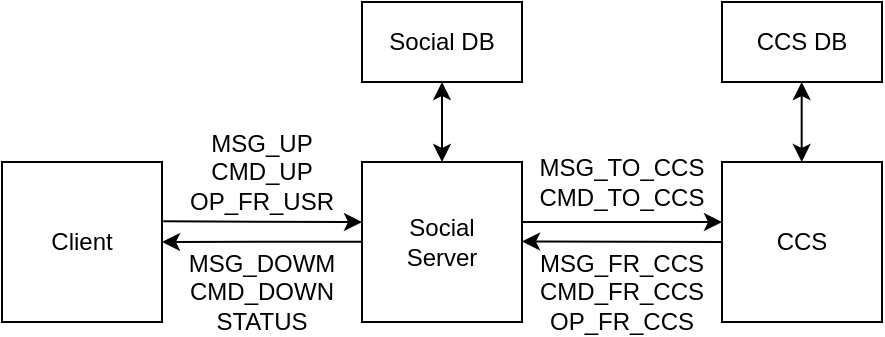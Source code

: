 <mxfile version="20.4.0" type="github">
  <diagram id="xLSGCzur9zV1VgXNIwuC" name="Page-1">
    <mxGraphModel dx="682" dy="358" grid="1" gridSize="10" guides="1" tooltips="1" connect="1" arrows="1" fold="1" page="1" pageScale="1" pageWidth="827" pageHeight="1169" math="0" shadow="0">
      <root>
        <mxCell id="0" />
        <mxCell id="1" parent="0" />
        <mxCell id="WM6Nzwi_wW7RPnbso1bx-8" value="" style="rounded=0;whiteSpace=wrap;html=1;" vertex="1" parent="1">
          <mxGeometry x="140" y="160" width="80" height="80" as="geometry" />
        </mxCell>
        <mxCell id="WM6Nzwi_wW7RPnbso1bx-1" value="" style="rounded=0;whiteSpace=wrap;html=1;" vertex="1" parent="1">
          <mxGeometry x="320" y="160" width="80" height="80" as="geometry" />
        </mxCell>
        <mxCell id="WM6Nzwi_wW7RPnbso1bx-2" value="Social Server" style="text;html=1;strokeColor=none;fillColor=none;align=center;verticalAlign=middle;whiteSpace=wrap;rounded=0;" vertex="1" parent="1">
          <mxGeometry x="330" y="185" width="60" height="30" as="geometry" />
        </mxCell>
        <mxCell id="WM6Nzwi_wW7RPnbso1bx-4" value="" style="rounded=0;whiteSpace=wrap;html=1;" vertex="1" parent="1">
          <mxGeometry x="500" y="160" width="80" height="80" as="geometry" />
        </mxCell>
        <mxCell id="WM6Nzwi_wW7RPnbso1bx-5" value="CCS" style="text;html=1;strokeColor=none;fillColor=none;align=center;verticalAlign=middle;whiteSpace=wrap;rounded=0;" vertex="1" parent="1">
          <mxGeometry x="510" y="185" width="60" height="30" as="geometry" />
        </mxCell>
        <mxCell id="WM6Nzwi_wW7RPnbso1bx-7" value="Client" style="text;html=1;strokeColor=none;fillColor=none;align=center;verticalAlign=middle;whiteSpace=wrap;rounded=0;" vertex="1" parent="1">
          <mxGeometry x="150" y="185" width="60" height="30" as="geometry" />
        </mxCell>
        <mxCell id="WM6Nzwi_wW7RPnbso1bx-9" value="" style="rounded=0;whiteSpace=wrap;html=1;" vertex="1" parent="1">
          <mxGeometry x="320" y="80" width="80" height="40" as="geometry" />
        </mxCell>
        <mxCell id="WM6Nzwi_wW7RPnbso1bx-10" value="" style="rounded=0;whiteSpace=wrap;html=1;" vertex="1" parent="1">
          <mxGeometry x="500" y="80" width="80" height="40" as="geometry" />
        </mxCell>
        <mxCell id="WM6Nzwi_wW7RPnbso1bx-11" value="Social DB" style="text;html=1;strokeColor=none;fillColor=none;align=center;verticalAlign=middle;whiteSpace=wrap;rounded=0;" vertex="1" parent="1">
          <mxGeometry x="330" y="85" width="60" height="30" as="geometry" />
        </mxCell>
        <mxCell id="WM6Nzwi_wW7RPnbso1bx-12" value="CCS DB" style="text;html=1;strokeColor=none;fillColor=none;align=center;verticalAlign=middle;whiteSpace=wrap;rounded=0;" vertex="1" parent="1">
          <mxGeometry x="510" y="85" width="60" height="30" as="geometry" />
        </mxCell>
        <mxCell id="WM6Nzwi_wW7RPnbso1bx-13" value="" style="endArrow=classic;html=1;rounded=0;exitX=1.008;exitY=0.371;exitDx=0;exitDy=0;entryX=0;entryY=0.25;entryDx=0;entryDy=0;exitPerimeter=0;" edge="1" parent="1" source="WM6Nzwi_wW7RPnbso1bx-8">
          <mxGeometry width="50" height="50" relative="1" as="geometry">
            <mxPoint x="240" y="190.0" as="sourcePoint" />
            <mxPoint x="320" y="190.0" as="targetPoint" />
          </mxGeometry>
        </mxCell>
        <mxCell id="WM6Nzwi_wW7RPnbso1bx-14" value="" style="endArrow=classic;html=1;rounded=0;exitX=0.996;exitY=0.119;exitDx=0;exitDy=0;exitPerimeter=0;entryX=0;entryY=0.375;entryDx=0;entryDy=0;entryPerimeter=0;" edge="1" parent="1" target="WM6Nzwi_wW7RPnbso1bx-4">
          <mxGeometry width="50" height="50" relative="1" as="geometry">
            <mxPoint x="400" y="190.0" as="sourcePoint" />
            <mxPoint x="480" y="190" as="targetPoint" />
          </mxGeometry>
        </mxCell>
        <mxCell id="WM6Nzwi_wW7RPnbso1bx-16" value="" style="endArrow=classic;html=1;rounded=0;exitX=0;exitY=0.75;exitDx=0;exitDy=0;entryX=1;entryY=0.5;entryDx=0;entryDy=0;" edge="1" parent="1" target="WM6Nzwi_wW7RPnbso1bx-8">
          <mxGeometry width="50" height="50" relative="1" as="geometry">
            <mxPoint x="320" y="199.84" as="sourcePoint" />
            <mxPoint x="240" y="199.84" as="targetPoint" />
          </mxGeometry>
        </mxCell>
        <mxCell id="WM6Nzwi_wW7RPnbso1bx-18" value="MSG_UP&lt;br&gt;CMD_UP&lt;br&gt;OP_FR_USR" style="text;html=1;strokeColor=none;fillColor=none;align=center;verticalAlign=middle;whiteSpace=wrap;rounded=0;" vertex="1" parent="1">
          <mxGeometry x="240" y="150" width="60" height="30" as="geometry" />
        </mxCell>
        <mxCell id="WM6Nzwi_wW7RPnbso1bx-19" value="MSG_TO_CCS&lt;br&gt;CMD_TO_CCS" style="text;html=1;strokeColor=none;fillColor=none;align=center;verticalAlign=middle;whiteSpace=wrap;rounded=0;" vertex="1" parent="1">
          <mxGeometry x="420" y="155" width="60" height="30" as="geometry" />
        </mxCell>
        <mxCell id="WM6Nzwi_wW7RPnbso1bx-20" value="" style="endArrow=classic;html=1;rounded=0;exitX=0;exitY=0.5;exitDx=0;exitDy=0;entryX=1;entryY=0.75;entryDx=0;entryDy=0;" edge="1" parent="1" source="WM6Nzwi_wW7RPnbso1bx-4">
          <mxGeometry width="50" height="50" relative="1" as="geometry">
            <mxPoint x="480" y="199.74" as="sourcePoint" />
            <mxPoint x="400" y="199.74" as="targetPoint" />
          </mxGeometry>
        </mxCell>
        <mxCell id="WM6Nzwi_wW7RPnbso1bx-21" value="MSG_FR_CCS&lt;br&gt;CMD_FR_CCS&lt;br&gt;OP_FR_CCS" style="text;html=1;strokeColor=none;fillColor=none;align=center;verticalAlign=middle;whiteSpace=wrap;rounded=0;" vertex="1" parent="1">
          <mxGeometry x="420" y="210" width="60" height="30" as="geometry" />
        </mxCell>
        <mxCell id="WM6Nzwi_wW7RPnbso1bx-22" value="MSG_DOWM&lt;br&gt;CMD_DOWN&lt;br&gt;STATUS" style="text;html=1;strokeColor=none;fillColor=none;align=center;verticalAlign=middle;whiteSpace=wrap;rounded=0;" vertex="1" parent="1">
          <mxGeometry x="240" y="210" width="60" height="30" as="geometry" />
        </mxCell>
        <mxCell id="WM6Nzwi_wW7RPnbso1bx-23" value="" style="endArrow=classic;startArrow=classic;html=1;rounded=0;exitX=0.5;exitY=0;exitDx=0;exitDy=0;" edge="1" parent="1" source="WM6Nzwi_wW7RPnbso1bx-1">
          <mxGeometry width="50" height="50" relative="1" as="geometry">
            <mxPoint x="310" y="170" as="sourcePoint" />
            <mxPoint x="360" y="120" as="targetPoint" />
          </mxGeometry>
        </mxCell>
        <mxCell id="WM6Nzwi_wW7RPnbso1bx-24" value="" style="endArrow=classic;startArrow=classic;html=1;rounded=0;exitX=0.5;exitY=0;exitDx=0;exitDy=0;" edge="1" parent="1">
          <mxGeometry width="50" height="50" relative="1" as="geometry">
            <mxPoint x="539.84" y="160" as="sourcePoint" />
            <mxPoint x="539.84" y="120" as="targetPoint" />
          </mxGeometry>
        </mxCell>
      </root>
    </mxGraphModel>
  </diagram>
</mxfile>
